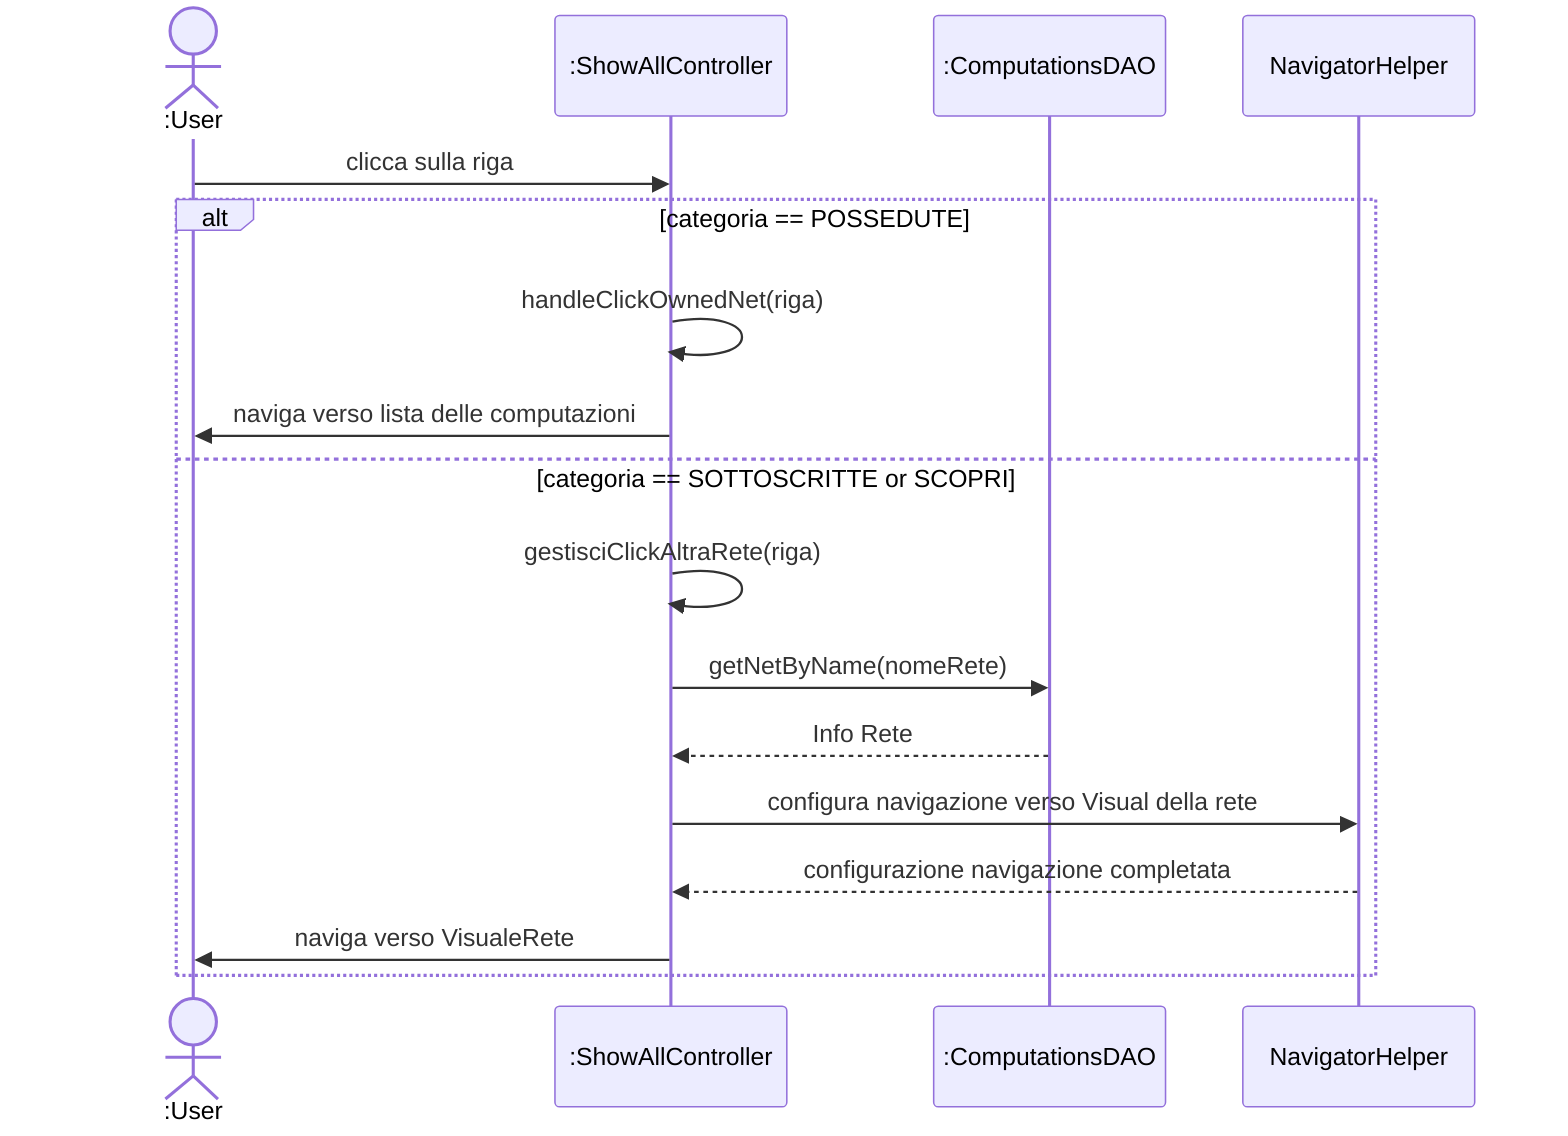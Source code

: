 sequenceDiagram
    actor User as :User
    participant ShowAll as :ShowAllController
    participant DAO as :ComputationsDAO

    User->>ShowAll: clicca sulla riga

    alt categoria == POSSEDUTE
        ShowAll->>ShowAll: handleClickOwnedNet(riga)
        ShowAll->>User: naviga verso lista delle computazioni

    else categoria == SOTTOSCRITTE or SCOPRI
        ShowAll->>ShowAll: gestisciClickAltraRete(riga)
        ShowAll->>DAO: getNetByName(nomeRete)
        DAO-->>ShowAll: Info Rete
        ShowAll->>NavigatorHelper: configura navigazione verso Visual della rete
        NavigatorHelper-->>ShowAll: configurazione navigazione completata
        ShowAll->> User: naviga verso VisualeRete
    end
